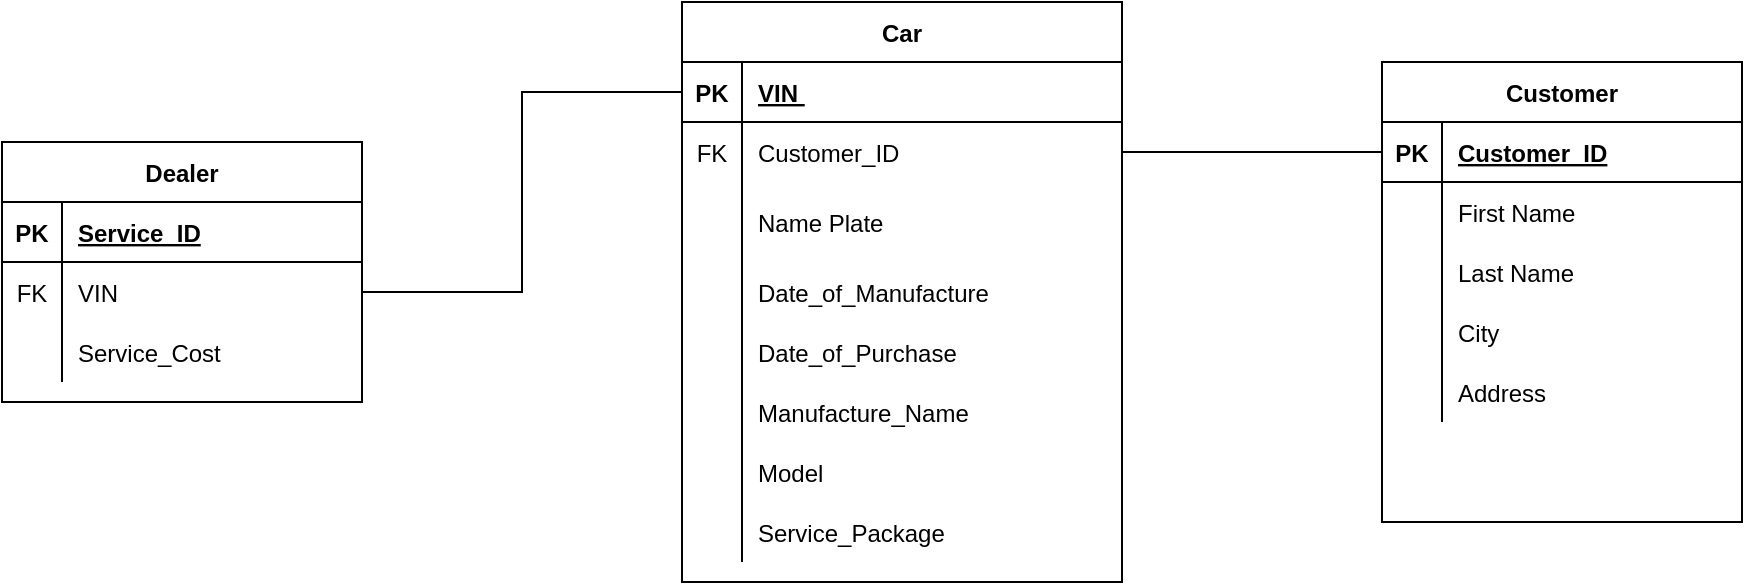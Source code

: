 <mxfile version="15.8.4" type="device"><diagram id="ExxRyKk1fuw2xK48TW8Q" name="Page-1"><mxGraphModel dx="1038" dy="649" grid="1" gridSize="10" guides="1" tooltips="1" connect="1" arrows="1" fold="1" page="1" pageScale="1" pageWidth="827" pageHeight="1169" math="0" shadow="0"><root><mxCell id="0"/><mxCell id="1" parent="0"/><mxCell id="zlRKhxy3udioO-_GM4WU-1" value="Customer" style="shape=table;startSize=30;container=1;collapsible=1;childLayout=tableLayout;fixedRows=1;rowLines=0;fontStyle=1;align=center;resizeLast=1;" parent="1" vertex="1"><mxGeometry x="730" y="150" width="180" height="230" as="geometry"><mxRectangle x="740" y="120" width="90" height="30" as="alternateBounds"/></mxGeometry></mxCell><mxCell id="zlRKhxy3udioO-_GM4WU-2" value="" style="shape=partialRectangle;collapsible=0;dropTarget=0;pointerEvents=0;fillColor=none;top=0;left=0;bottom=1;right=0;points=[[0,0.5],[1,0.5]];portConstraint=eastwest;" parent="zlRKhxy3udioO-_GM4WU-1" vertex="1"><mxGeometry y="30" width="180" height="30" as="geometry"/></mxCell><mxCell id="zlRKhxy3udioO-_GM4WU-3" value="PK" style="shape=partialRectangle;connectable=0;fillColor=none;top=0;left=0;bottom=0;right=0;fontStyle=1;overflow=hidden;" parent="zlRKhxy3udioO-_GM4WU-2" vertex="1"><mxGeometry width="30" height="30" as="geometry"><mxRectangle width="30" height="30" as="alternateBounds"/></mxGeometry></mxCell><mxCell id="zlRKhxy3udioO-_GM4WU-4" value="Customer_ID" style="shape=partialRectangle;connectable=0;fillColor=none;top=0;left=0;bottom=0;right=0;align=left;spacingLeft=6;fontStyle=5;overflow=hidden;" parent="zlRKhxy3udioO-_GM4WU-2" vertex="1"><mxGeometry x="30" width="150" height="30" as="geometry"><mxRectangle width="150" height="30" as="alternateBounds"/></mxGeometry></mxCell><mxCell id="zlRKhxy3udioO-_GM4WU-5" value="" style="shape=partialRectangle;collapsible=0;dropTarget=0;pointerEvents=0;fillColor=none;top=0;left=0;bottom=0;right=0;points=[[0,0.5],[1,0.5]];portConstraint=eastwest;" parent="zlRKhxy3udioO-_GM4WU-1" vertex="1"><mxGeometry y="60" width="180" height="30" as="geometry"/></mxCell><mxCell id="zlRKhxy3udioO-_GM4WU-6" value="" style="shape=partialRectangle;connectable=0;fillColor=none;top=0;left=0;bottom=0;right=0;editable=1;overflow=hidden;" parent="zlRKhxy3udioO-_GM4WU-5" vertex="1"><mxGeometry width="30" height="30" as="geometry"><mxRectangle width="30" height="30" as="alternateBounds"/></mxGeometry></mxCell><mxCell id="zlRKhxy3udioO-_GM4WU-7" value="First Name" style="shape=partialRectangle;connectable=0;fillColor=none;top=0;left=0;bottom=0;right=0;align=left;spacingLeft=6;overflow=hidden;" parent="zlRKhxy3udioO-_GM4WU-5" vertex="1"><mxGeometry x="30" width="150" height="30" as="geometry"><mxRectangle width="150" height="30" as="alternateBounds"/></mxGeometry></mxCell><mxCell id="zlRKhxy3udioO-_GM4WU-8" value="" style="shape=partialRectangle;collapsible=0;dropTarget=0;pointerEvents=0;fillColor=none;top=0;left=0;bottom=0;right=0;points=[[0,0.5],[1,0.5]];portConstraint=eastwest;" parent="zlRKhxy3udioO-_GM4WU-1" vertex="1"><mxGeometry y="90" width="180" height="30" as="geometry"/></mxCell><mxCell id="zlRKhxy3udioO-_GM4WU-9" value="" style="shape=partialRectangle;connectable=0;fillColor=none;top=0;left=0;bottom=0;right=0;editable=1;overflow=hidden;" parent="zlRKhxy3udioO-_GM4WU-8" vertex="1"><mxGeometry width="30" height="30" as="geometry"><mxRectangle width="30" height="30" as="alternateBounds"/></mxGeometry></mxCell><mxCell id="zlRKhxy3udioO-_GM4WU-10" value="Last Name" style="shape=partialRectangle;connectable=0;fillColor=none;top=0;left=0;bottom=0;right=0;align=left;spacingLeft=6;overflow=hidden;" parent="zlRKhxy3udioO-_GM4WU-8" vertex="1"><mxGeometry x="30" width="150" height="30" as="geometry"><mxRectangle width="150" height="30" as="alternateBounds"/></mxGeometry></mxCell><mxCell id="zlRKhxy3udioO-_GM4WU-11" value="" style="shape=partialRectangle;collapsible=0;dropTarget=0;pointerEvents=0;fillColor=none;top=0;left=0;bottom=0;right=0;points=[[0,0.5],[1,0.5]];portConstraint=eastwest;" parent="zlRKhxy3udioO-_GM4WU-1" vertex="1"><mxGeometry y="120" width="180" height="30" as="geometry"/></mxCell><mxCell id="zlRKhxy3udioO-_GM4WU-12" value="" style="shape=partialRectangle;connectable=0;fillColor=none;top=0;left=0;bottom=0;right=0;editable=1;overflow=hidden;" parent="zlRKhxy3udioO-_GM4WU-11" vertex="1"><mxGeometry width="30" height="30" as="geometry"><mxRectangle width="30" height="30" as="alternateBounds"/></mxGeometry></mxCell><mxCell id="zlRKhxy3udioO-_GM4WU-13" value="City" style="shape=partialRectangle;connectable=0;fillColor=none;top=0;left=0;bottom=0;right=0;align=left;spacingLeft=6;overflow=hidden;" parent="zlRKhxy3udioO-_GM4WU-11" vertex="1"><mxGeometry x="30" width="150" height="30" as="geometry"><mxRectangle width="150" height="30" as="alternateBounds"/></mxGeometry></mxCell><mxCell id="zlRKhxy3udioO-_GM4WU-79" value="" style="shape=partialRectangle;collapsible=0;dropTarget=0;pointerEvents=0;fillColor=none;top=0;left=0;bottom=0;right=0;points=[[0,0.5],[1,0.5]];portConstraint=eastwest;" parent="zlRKhxy3udioO-_GM4WU-1" vertex="1"><mxGeometry y="150" width="180" height="30" as="geometry"/></mxCell><mxCell id="zlRKhxy3udioO-_GM4WU-80" value="" style="shape=partialRectangle;connectable=0;fillColor=none;top=0;left=0;bottom=0;right=0;editable=1;overflow=hidden;" parent="zlRKhxy3udioO-_GM4WU-79" vertex="1"><mxGeometry width="30" height="30" as="geometry"><mxRectangle width="30" height="30" as="alternateBounds"/></mxGeometry></mxCell><mxCell id="zlRKhxy3udioO-_GM4WU-81" value="Address" style="shape=partialRectangle;connectable=0;fillColor=none;top=0;left=0;bottom=0;right=0;align=left;spacingLeft=6;overflow=hidden;" parent="zlRKhxy3udioO-_GM4WU-79" vertex="1"><mxGeometry x="30" width="150" height="30" as="geometry"><mxRectangle width="150" height="30" as="alternateBounds"/></mxGeometry></mxCell><mxCell id="zlRKhxy3udioO-_GM4WU-14" value="Car" style="shape=table;startSize=30;container=1;collapsible=1;childLayout=tableLayout;fixedRows=1;rowLines=0;fontStyle=1;align=center;resizeLast=1;" parent="1" vertex="1"><mxGeometry x="380" y="120" width="220" height="290" as="geometry"><mxRectangle x="360" y="90" width="50" height="30" as="alternateBounds"/></mxGeometry></mxCell><mxCell id="zlRKhxy3udioO-_GM4WU-15" value="" style="shape=partialRectangle;collapsible=0;dropTarget=0;pointerEvents=0;fillColor=none;top=0;left=0;bottom=1;right=0;points=[[0,0.5],[1,0.5]];portConstraint=eastwest;" parent="zlRKhxy3udioO-_GM4WU-14" vertex="1"><mxGeometry y="30" width="220" height="30" as="geometry"/></mxCell><mxCell id="zlRKhxy3udioO-_GM4WU-16" value="PK" style="shape=partialRectangle;connectable=0;fillColor=none;top=0;left=0;bottom=0;right=0;fontStyle=1;overflow=hidden;" parent="zlRKhxy3udioO-_GM4WU-15" vertex="1"><mxGeometry width="30" height="30" as="geometry"><mxRectangle width="30" height="30" as="alternateBounds"/></mxGeometry></mxCell><mxCell id="zlRKhxy3udioO-_GM4WU-17" value="VIN " style="shape=partialRectangle;connectable=0;fillColor=none;top=0;left=0;bottom=0;right=0;align=left;spacingLeft=6;fontStyle=5;overflow=hidden;" parent="zlRKhxy3udioO-_GM4WU-15" vertex="1"><mxGeometry x="30" width="190" height="30" as="geometry"><mxRectangle width="190" height="30" as="alternateBounds"/></mxGeometry></mxCell><mxCell id="zlRKhxy3udioO-_GM4WU-18" value="" style="shape=partialRectangle;collapsible=0;dropTarget=0;pointerEvents=0;fillColor=none;top=0;left=0;bottom=0;right=0;points=[[0,0.5],[1,0.5]];portConstraint=eastwest;" parent="zlRKhxy3udioO-_GM4WU-14" vertex="1"><mxGeometry y="60" width="220" height="30" as="geometry"/></mxCell><mxCell id="zlRKhxy3udioO-_GM4WU-19" value="FK" style="shape=partialRectangle;connectable=0;fillColor=none;top=0;left=0;bottom=0;right=0;editable=1;overflow=hidden;" parent="zlRKhxy3udioO-_GM4WU-18" vertex="1"><mxGeometry width="30" height="30" as="geometry"><mxRectangle width="30" height="30" as="alternateBounds"/></mxGeometry></mxCell><mxCell id="zlRKhxy3udioO-_GM4WU-20" value="Customer_ID" style="shape=partialRectangle;connectable=0;fillColor=none;top=0;left=0;bottom=0;right=0;align=left;spacingLeft=6;overflow=hidden;" parent="zlRKhxy3udioO-_GM4WU-18" vertex="1"><mxGeometry x="30" width="190" height="30" as="geometry"><mxRectangle width="190" height="30" as="alternateBounds"/></mxGeometry></mxCell><mxCell id="zlRKhxy3udioO-_GM4WU-21" value="" style="shape=partialRectangle;collapsible=0;dropTarget=0;pointerEvents=0;fillColor=none;top=0;left=0;bottom=0;right=0;points=[[0,0.5],[1,0.5]];portConstraint=eastwest;" parent="zlRKhxy3udioO-_GM4WU-14" vertex="1"><mxGeometry y="90" width="220" height="40" as="geometry"/></mxCell><mxCell id="zlRKhxy3udioO-_GM4WU-22" value="" style="shape=partialRectangle;connectable=0;fillColor=none;top=0;left=0;bottom=0;right=0;editable=1;overflow=hidden;" parent="zlRKhxy3udioO-_GM4WU-21" vertex="1"><mxGeometry width="30" height="40" as="geometry"><mxRectangle width="30" height="40" as="alternateBounds"/></mxGeometry></mxCell><mxCell id="zlRKhxy3udioO-_GM4WU-23" value="Name Plate" style="shape=partialRectangle;connectable=0;fillColor=none;top=0;left=0;bottom=0;right=0;align=left;spacingLeft=6;overflow=hidden;" parent="zlRKhxy3udioO-_GM4WU-21" vertex="1"><mxGeometry x="30" width="190" height="40" as="geometry"><mxRectangle width="190" height="40" as="alternateBounds"/></mxGeometry></mxCell><mxCell id="zlRKhxy3udioO-_GM4WU-24" value="" style="shape=partialRectangle;collapsible=0;dropTarget=0;pointerEvents=0;fillColor=none;top=0;left=0;bottom=0;right=0;points=[[0,0.5],[1,0.5]];portConstraint=eastwest;" parent="zlRKhxy3udioO-_GM4WU-14" vertex="1"><mxGeometry y="130" width="220" height="30" as="geometry"/></mxCell><mxCell id="zlRKhxy3udioO-_GM4WU-25" value="" style="shape=partialRectangle;connectable=0;fillColor=none;top=0;left=0;bottom=0;right=0;editable=1;overflow=hidden;" parent="zlRKhxy3udioO-_GM4WU-24" vertex="1"><mxGeometry width="30" height="30" as="geometry"><mxRectangle width="30" height="30" as="alternateBounds"/></mxGeometry></mxCell><mxCell id="zlRKhxy3udioO-_GM4WU-26" value="Date_of_Manufacture" style="shape=partialRectangle;connectable=0;fillColor=none;top=0;left=0;bottom=0;right=0;align=left;spacingLeft=6;overflow=hidden;" parent="zlRKhxy3udioO-_GM4WU-24" vertex="1"><mxGeometry x="30" width="190" height="30" as="geometry"><mxRectangle width="190" height="30" as="alternateBounds"/></mxGeometry></mxCell><mxCell id="zlRKhxy3udioO-_GM4WU-67" value="" style="shape=partialRectangle;collapsible=0;dropTarget=0;pointerEvents=0;fillColor=none;top=0;left=0;bottom=0;right=0;points=[[0,0.5],[1,0.5]];portConstraint=eastwest;" parent="zlRKhxy3udioO-_GM4WU-14" vertex="1"><mxGeometry y="160" width="220" height="30" as="geometry"/></mxCell><mxCell id="zlRKhxy3udioO-_GM4WU-68" value="" style="shape=partialRectangle;connectable=0;fillColor=none;top=0;left=0;bottom=0;right=0;editable=1;overflow=hidden;" parent="zlRKhxy3udioO-_GM4WU-67" vertex="1"><mxGeometry width="30" height="30" as="geometry"><mxRectangle width="30" height="30" as="alternateBounds"/></mxGeometry></mxCell><mxCell id="zlRKhxy3udioO-_GM4WU-69" value="Date_of_Purchase" style="shape=partialRectangle;connectable=0;fillColor=none;top=0;left=0;bottom=0;right=0;align=left;spacingLeft=6;overflow=hidden;" parent="zlRKhxy3udioO-_GM4WU-67" vertex="1"><mxGeometry x="30" width="190" height="30" as="geometry"><mxRectangle width="190" height="30" as="alternateBounds"/></mxGeometry></mxCell><mxCell id="zlRKhxy3udioO-_GM4WU-70" value="" style="shape=partialRectangle;collapsible=0;dropTarget=0;pointerEvents=0;fillColor=none;top=0;left=0;bottom=0;right=0;points=[[0,0.5],[1,0.5]];portConstraint=eastwest;" parent="zlRKhxy3udioO-_GM4WU-14" vertex="1"><mxGeometry y="190" width="220" height="30" as="geometry"/></mxCell><mxCell id="zlRKhxy3udioO-_GM4WU-71" value="" style="shape=partialRectangle;connectable=0;fillColor=none;top=0;left=0;bottom=0;right=0;editable=1;overflow=hidden;" parent="zlRKhxy3udioO-_GM4WU-70" vertex="1"><mxGeometry width="30" height="30" as="geometry"><mxRectangle width="30" height="30" as="alternateBounds"/></mxGeometry></mxCell><mxCell id="zlRKhxy3udioO-_GM4WU-72" value="Manufacture_Name" style="shape=partialRectangle;connectable=0;fillColor=none;top=0;left=0;bottom=0;right=0;align=left;spacingLeft=6;overflow=hidden;" parent="zlRKhxy3udioO-_GM4WU-70" vertex="1"><mxGeometry x="30" width="190" height="30" as="geometry"><mxRectangle width="190" height="30" as="alternateBounds"/></mxGeometry></mxCell><mxCell id="zlRKhxy3udioO-_GM4WU-73" value="" style="shape=partialRectangle;collapsible=0;dropTarget=0;pointerEvents=0;fillColor=none;top=0;left=0;bottom=0;right=0;points=[[0,0.5],[1,0.5]];portConstraint=eastwest;" parent="zlRKhxy3udioO-_GM4WU-14" vertex="1"><mxGeometry y="220" width="220" height="30" as="geometry"/></mxCell><mxCell id="zlRKhxy3udioO-_GM4WU-74" value="" style="shape=partialRectangle;connectable=0;fillColor=none;top=0;left=0;bottom=0;right=0;editable=1;overflow=hidden;" parent="zlRKhxy3udioO-_GM4WU-73" vertex="1"><mxGeometry width="30" height="30" as="geometry"><mxRectangle width="30" height="30" as="alternateBounds"/></mxGeometry></mxCell><mxCell id="zlRKhxy3udioO-_GM4WU-75" value="Model" style="shape=partialRectangle;connectable=0;fillColor=none;top=0;left=0;bottom=0;right=0;align=left;spacingLeft=6;overflow=hidden;" parent="zlRKhxy3udioO-_GM4WU-73" vertex="1"><mxGeometry x="30" width="190" height="30" as="geometry"><mxRectangle width="190" height="30" as="alternateBounds"/></mxGeometry></mxCell><mxCell id="zlRKhxy3udioO-_GM4WU-76" value="" style="shape=partialRectangle;collapsible=0;dropTarget=0;pointerEvents=0;fillColor=none;top=0;left=0;bottom=0;right=0;points=[[0,0.5],[1,0.5]];portConstraint=eastwest;" parent="zlRKhxy3udioO-_GM4WU-14" vertex="1"><mxGeometry y="250" width="220" height="30" as="geometry"/></mxCell><mxCell id="zlRKhxy3udioO-_GM4WU-77" value="" style="shape=partialRectangle;connectable=0;fillColor=none;top=0;left=0;bottom=0;right=0;editable=1;overflow=hidden;" parent="zlRKhxy3udioO-_GM4WU-76" vertex="1"><mxGeometry width="30" height="30" as="geometry"><mxRectangle width="30" height="30" as="alternateBounds"/></mxGeometry></mxCell><mxCell id="zlRKhxy3udioO-_GM4WU-78" value="Service_Package" style="shape=partialRectangle;connectable=0;fillColor=none;top=0;left=0;bottom=0;right=0;align=left;spacingLeft=6;overflow=hidden;" parent="zlRKhxy3udioO-_GM4WU-76" vertex="1"><mxGeometry x="30" width="190" height="30" as="geometry"><mxRectangle width="190" height="30" as="alternateBounds"/></mxGeometry></mxCell><mxCell id="zlRKhxy3udioO-_GM4WU-32" value="Dealer" style="shape=table;startSize=30;container=1;collapsible=1;childLayout=tableLayout;fixedRows=1;rowLines=0;fontStyle=1;align=center;resizeLast=1;" parent="1" vertex="1"><mxGeometry x="40" y="190" width="180" height="130" as="geometry"><mxRectangle x="30" y="190" width="70" height="30" as="alternateBounds"/></mxGeometry></mxCell><mxCell id="zlRKhxy3udioO-_GM4WU-33" value="" style="shape=partialRectangle;collapsible=0;dropTarget=0;pointerEvents=0;fillColor=none;top=0;left=0;bottom=1;right=0;points=[[0,0.5],[1,0.5]];portConstraint=eastwest;" parent="zlRKhxy3udioO-_GM4WU-32" vertex="1"><mxGeometry y="30" width="180" height="30" as="geometry"/></mxCell><mxCell id="zlRKhxy3udioO-_GM4WU-34" value="PK" style="shape=partialRectangle;connectable=0;fillColor=none;top=0;left=0;bottom=0;right=0;fontStyle=1;overflow=hidden;" parent="zlRKhxy3udioO-_GM4WU-33" vertex="1"><mxGeometry width="30" height="30" as="geometry"><mxRectangle width="30" height="30" as="alternateBounds"/></mxGeometry></mxCell><mxCell id="zlRKhxy3udioO-_GM4WU-35" value="Service_ID" style="shape=partialRectangle;connectable=0;fillColor=none;top=0;left=0;bottom=0;right=0;align=left;spacingLeft=6;fontStyle=5;overflow=hidden;" parent="zlRKhxy3udioO-_GM4WU-33" vertex="1"><mxGeometry x="30" width="150" height="30" as="geometry"><mxRectangle width="150" height="30" as="alternateBounds"/></mxGeometry></mxCell><mxCell id="zlRKhxy3udioO-_GM4WU-39" value="" style="shape=partialRectangle;collapsible=0;dropTarget=0;pointerEvents=0;fillColor=none;top=0;left=0;bottom=0;right=0;points=[[0,0.5],[1,0.5]];portConstraint=eastwest;" parent="zlRKhxy3udioO-_GM4WU-32" vertex="1"><mxGeometry y="60" width="180" height="30" as="geometry"/></mxCell><mxCell id="zlRKhxy3udioO-_GM4WU-40" value="FK" style="shape=partialRectangle;connectable=0;fillColor=none;top=0;left=0;bottom=0;right=0;editable=1;overflow=hidden;" parent="zlRKhxy3udioO-_GM4WU-39" vertex="1"><mxGeometry width="30" height="30" as="geometry"><mxRectangle width="30" height="30" as="alternateBounds"/></mxGeometry></mxCell><mxCell id="zlRKhxy3udioO-_GM4WU-41" value="VIN" style="shape=partialRectangle;connectable=0;fillColor=none;top=0;left=0;bottom=0;right=0;align=left;spacingLeft=6;overflow=hidden;" parent="zlRKhxy3udioO-_GM4WU-39" vertex="1"><mxGeometry x="30" width="150" height="30" as="geometry"><mxRectangle width="150" height="30" as="alternateBounds"/></mxGeometry></mxCell><mxCell id="zlRKhxy3udioO-_GM4WU-42" value="" style="shape=partialRectangle;collapsible=0;dropTarget=0;pointerEvents=0;fillColor=none;top=0;left=0;bottom=0;right=0;points=[[0,0.5],[1,0.5]];portConstraint=eastwest;" parent="zlRKhxy3udioO-_GM4WU-32" vertex="1"><mxGeometry y="90" width="180" height="30" as="geometry"/></mxCell><mxCell id="zlRKhxy3udioO-_GM4WU-43" value="" style="shape=partialRectangle;connectable=0;fillColor=none;top=0;left=0;bottom=0;right=0;editable=1;overflow=hidden;" parent="zlRKhxy3udioO-_GM4WU-42" vertex="1"><mxGeometry width="30" height="30" as="geometry"><mxRectangle width="30" height="30" as="alternateBounds"/></mxGeometry></mxCell><mxCell id="zlRKhxy3udioO-_GM4WU-44" value="Service_Cost" style="shape=partialRectangle;connectable=0;fillColor=none;top=0;left=0;bottom=0;right=0;align=left;spacingLeft=6;overflow=hidden;" parent="zlRKhxy3udioO-_GM4WU-42" vertex="1"><mxGeometry x="30" width="150" height="30" as="geometry"><mxRectangle width="150" height="30" as="alternateBounds"/></mxGeometry></mxCell><mxCell id="2NWftvsxzDiTB1qBCfa9-28" value="" style="endArrow=none;html=1;rounded=0;entryX=0;entryY=0.5;entryDx=0;entryDy=0;exitX=1;exitY=0.5;exitDx=0;exitDy=0;" edge="1" parent="1" source="zlRKhxy3udioO-_GM4WU-18" target="zlRKhxy3udioO-_GM4WU-2"><mxGeometry relative="1" as="geometry"><mxPoint x="450" y="250" as="sourcePoint"/><mxPoint x="610" y="250" as="targetPoint"/></mxGeometry></mxCell><mxCell id="2NWftvsxzDiTB1qBCfa9-30" style="edgeStyle=orthogonalEdgeStyle;rounded=0;orthogonalLoop=1;jettySize=auto;html=1;exitX=0;exitY=0.5;exitDx=0;exitDy=0;entryX=1;entryY=0.5;entryDx=0;entryDy=0;endArrow=none;endFill=0;" edge="1" parent="1" source="zlRKhxy3udioO-_GM4WU-15" target="zlRKhxy3udioO-_GM4WU-39"><mxGeometry relative="1" as="geometry"><mxPoint x="240" y="260" as="targetPoint"/></mxGeometry></mxCell><mxCell id="2NWftvsxzDiTB1qBCfa9-33" value="" style="shape=partialRectangle;collapsible=0;dropTarget=0;pointerEvents=0;fillColor=none;top=0;left=0;bottom=0;right=0;points=[[0,0.5],[1,0.5]];portConstraint=eastwest;" vertex="1" parent="1"><mxGeometry x="730" y="350" width="180" height="30" as="geometry"/></mxCell><mxCell id="2NWftvsxzDiTB1qBCfa9-34" value="" style="shape=partialRectangle;connectable=0;fillColor=none;top=0;left=0;bottom=0;right=0;editable=1;overflow=hidden;" vertex="1" parent="2NWftvsxzDiTB1qBCfa9-33"><mxGeometry width="30" height="30" as="geometry"><mxRectangle width="30" height="30" as="alternateBounds"/></mxGeometry></mxCell></root></mxGraphModel></diagram></mxfile>